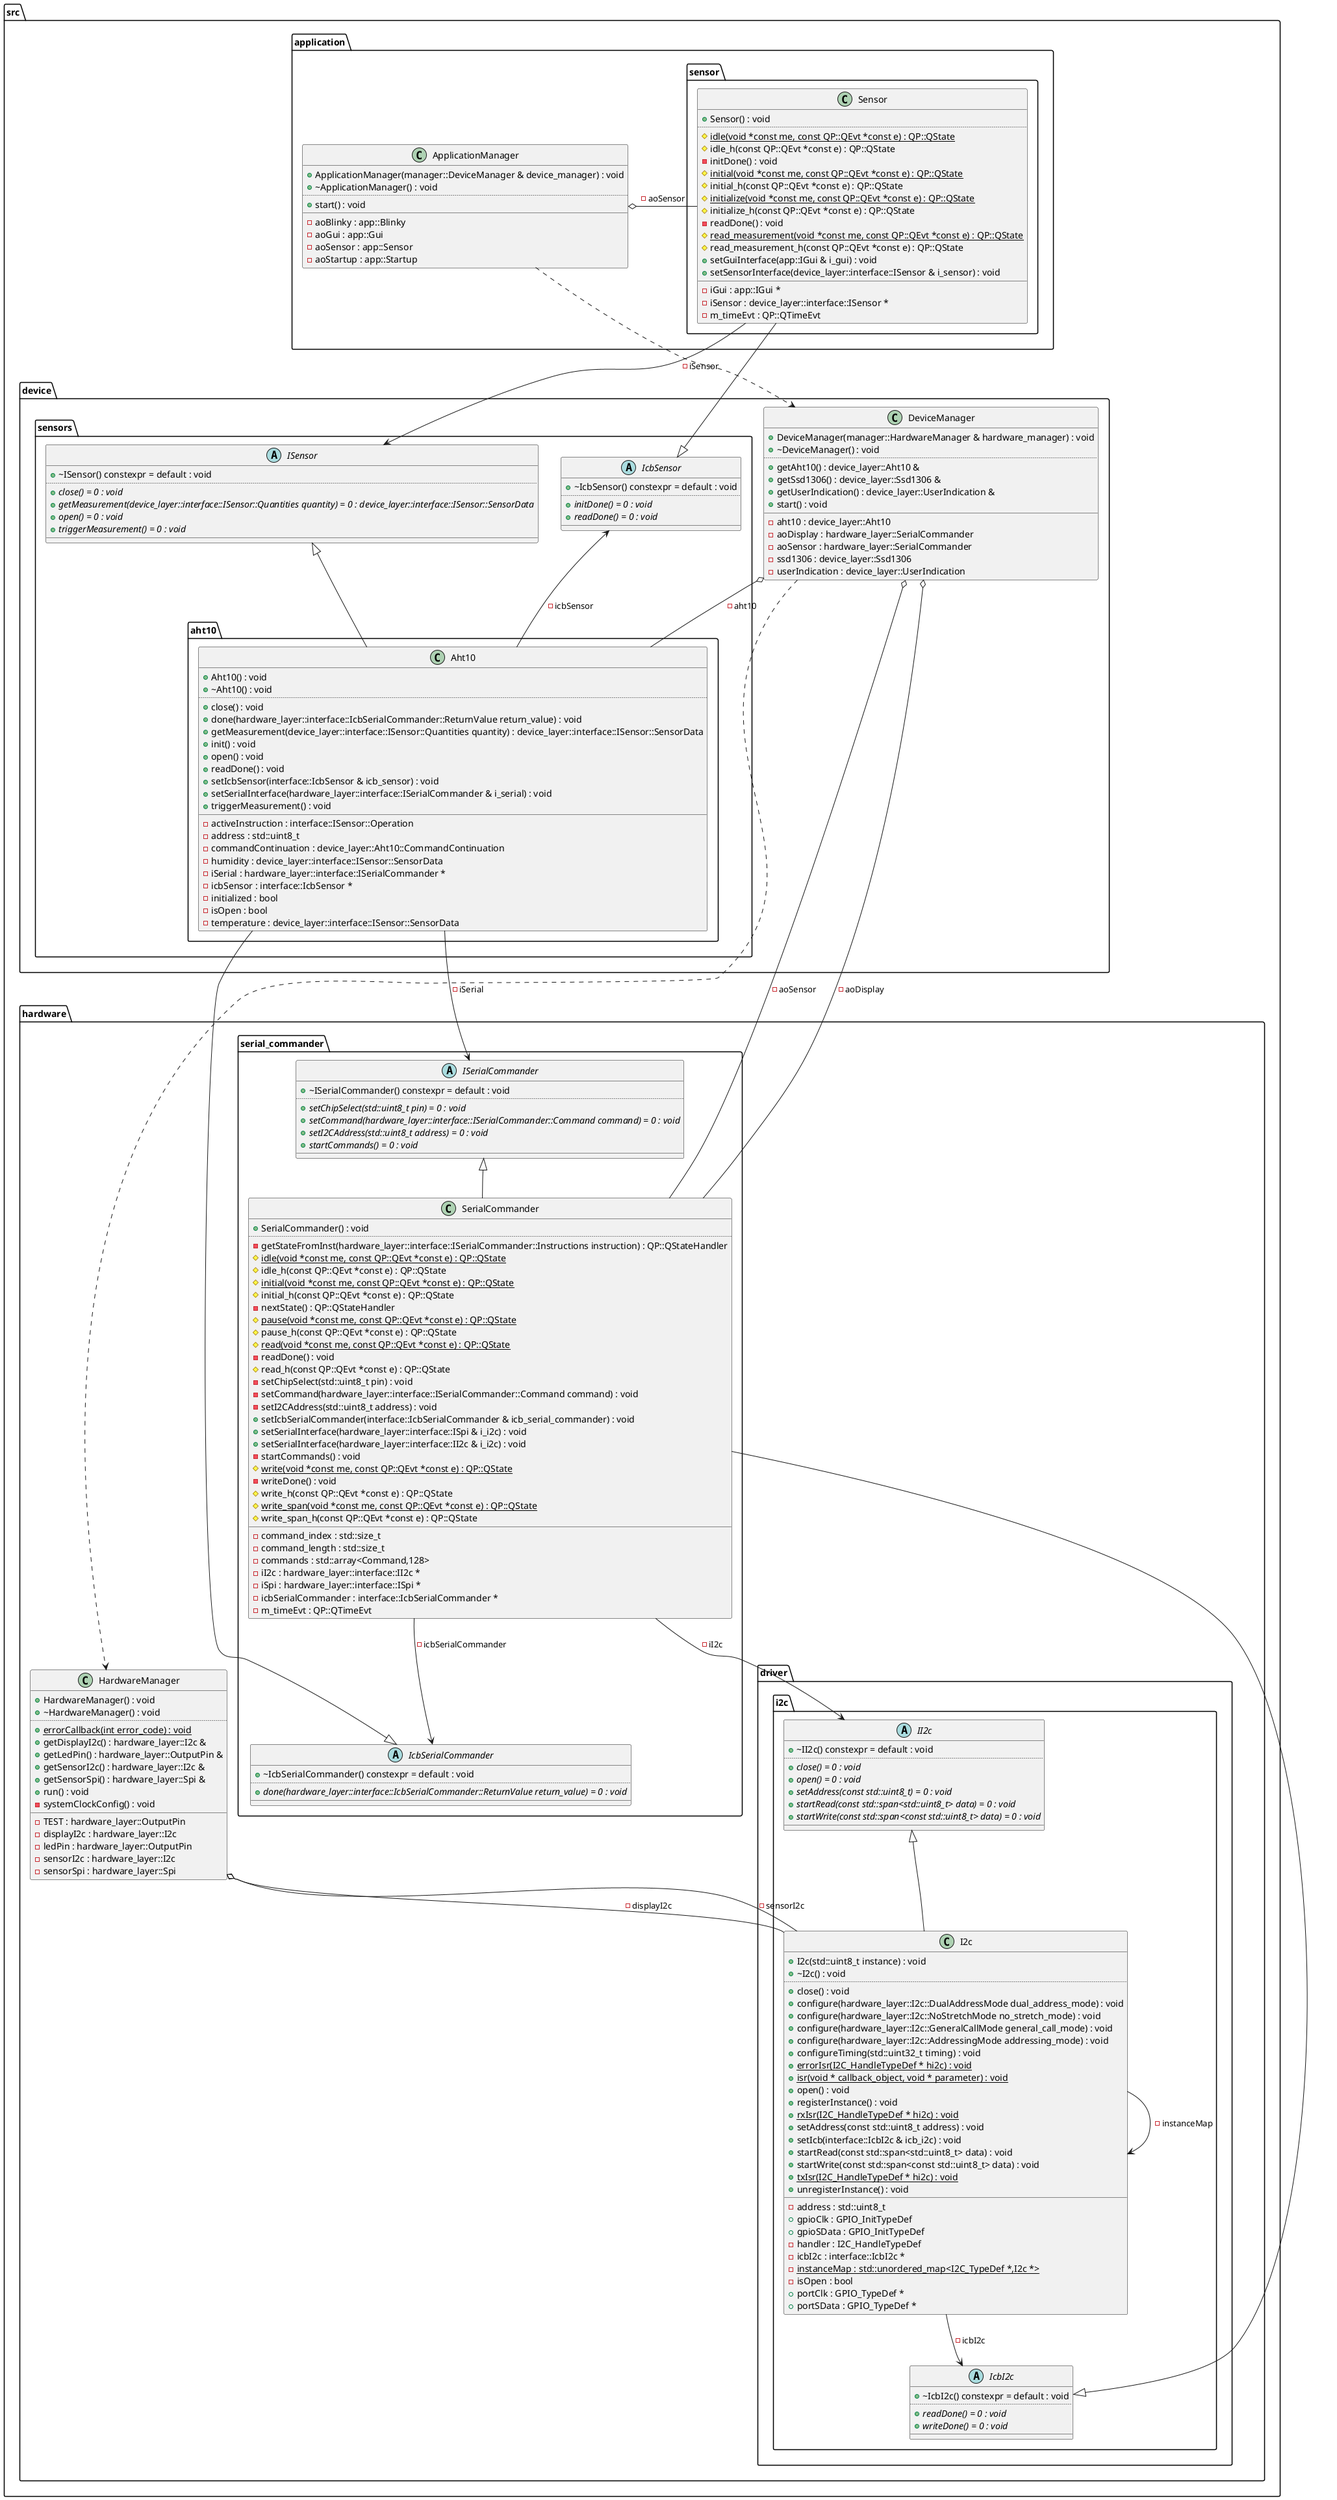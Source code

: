 @startuml
package [src] as C_0011100957978370531577 {
package [device] as C_0006694467202503346707 {
package [sensors] as C_0008002442099408640964 {
abstract "ISensor" as C_0009346279371554902746
abstract C_0009346279371554902746 {
+~ISensor() constexpr = default : void
..
{abstract} +close() = 0 : void
{abstract} +getMeasurement(device_layer::interface::ISensor::Quantities quantity) = 0 : device_layer::interface::ISensor::SensorData
{abstract} +open() = 0 : void
{abstract} +triggerMeasurement() = 0 : void
__
}
abstract "IcbSensor" as C_0005275836689281178162
abstract C_0005275836689281178162 {
+~IcbSensor() constexpr = default : void
..
{abstract} +initDone() = 0 : void
{abstract} +readDone() = 0 : void
__
}
package [aht10] as C_0000220586222809802987 {
class "Aht10" as C_0005532910924077348494
class C_0005532910924077348494 {
+Aht10() : void
+~Aht10() : void
..
+close() : void
+done(hardware_layer::interface::IcbSerialCommander::ReturnValue return_value) : void
+getMeasurement(device_layer::interface::ISensor::Quantities quantity) : device_layer::interface::ISensor::SensorData
+init() : void
+open() : void
+readDone() : void
+setIcbSensor(interface::IcbSensor & icb_sensor) : void
+setSerialInterface(hardware_layer::interface::ISerialCommander & i_serial) : void
+triggerMeasurement() : void
__
-activeInstruction : interface::ISensor::Operation
-address : std::uint8_t
-commandContinuation : device_layer::Aht10::CommandContinuation
-humidity : device_layer::interface::ISensor::SensorData
-iSerial : hardware_layer::interface::ISerialCommander *
-icbSensor : interface::IcbSensor *
-initialized : bool
-isOpen : bool
-temperature : device_layer::interface::ISensor::SensorData
}
}
}
class "DeviceManager" as C_0013863018875624683104
class C_0013863018875624683104 {
+DeviceManager(manager::HardwareManager & hardware_manager) : void
+~DeviceManager() : void
..
+getAht10() : device_layer::Aht10 &
+getSsd1306() : device_layer::Ssd1306 &
+getUserIndication() : device_layer::UserIndication &
+start() : void
__
-aht10 : device_layer::Aht10
-aoDisplay : hardware_layer::SerialCommander
-aoSensor : hardware_layer::SerialCommander
-ssd1306 : device_layer::Ssd1306
-userIndication : device_layer::UserIndication
}
}
package [application] as C_0007250404570915629403 {
package [sensor] as C_0016058708233006242418 {
class "Sensor" as C_0015178894446977333668
class C_0015178894446977333668 {
+Sensor() : void
..
{static} #idle(void *const me, const QP::QEvt *const e) : QP::QState
#idle_h(const QP::QEvt *const e) : QP::QState
-initDone() : void
{static} #initial(void *const me, const QP::QEvt *const e) : QP::QState
#initial_h(const QP::QEvt *const e) : QP::QState
{static} #initialize(void *const me, const QP::QEvt *const e) : QP::QState
#initialize_h(const QP::QEvt *const e) : QP::QState
-readDone() : void
{static} #read_measurement(void *const me, const QP::QEvt *const e) : QP::QState
#read_measurement_h(const QP::QEvt *const e) : QP::QState
+setGuiInterface(app::IGui & i_gui) : void
+setSensorInterface(device_layer::interface::ISensor & i_sensor) : void
__
-iGui : app::IGui *
-iSensor : device_layer::interface::ISensor *
-m_timeEvt : QP::QTimeEvt
}
}
class "ApplicationManager" as C_0013307138085226643557
class C_0013307138085226643557 {
+ApplicationManager(manager::DeviceManager & device_manager) : void
+~ApplicationManager() : void
..
+start() : void
__
-aoBlinky : app::Blinky
-aoGui : app::Gui
-aoSensor : app::Sensor
-aoStartup : app::Startup
}
}
package [hardware] as C_0018294288599492866740 {
package [driver] as C_0010413016684820122153 {
package [i2c] as C_0003514875363464416490 {
abstract "II2c" as C_0001955225274653391297
abstract C_0001955225274653391297 {
+~II2c() constexpr = default : void
..
{abstract} +close() = 0 : void
{abstract} +open() = 0 : void
{abstract} +setAddress(const std::uint8_t) = 0 : void
{abstract} +startRead(const std::span<std::uint8_t> data) = 0 : void
{abstract} +startWrite(const std::span<const std::uint8_t> data) = 0 : void
__
}
abstract "IcbI2c" as C_0001043120281719416176
abstract C_0001043120281719416176 {
+~IcbI2c() constexpr = default : void
..
{abstract} +readDone() = 0 : void
{abstract} +writeDone() = 0 : void
__
}
class "I2c" as C_0000102306443127453571
class C_0000102306443127453571 {
+I2c(std::uint8_t instance) : void
+~I2c() : void
..
+close() : void
+configure(hardware_layer::I2c::DualAddressMode dual_address_mode) : void
+configure(hardware_layer::I2c::NoStretchMode no_stretch_mode) : void
+configure(hardware_layer::I2c::GeneralCallMode general_call_mode) : void
+configure(hardware_layer::I2c::AddressingMode addressing_mode) : void
+configureTiming(std::uint32_t timing) : void
{static} +errorIsr(I2C_HandleTypeDef * hi2c) : void
{static} +isr(void * callback_object, void * parameter) : void
+open() : void
+registerInstance() : void
{static} +rxIsr(I2C_HandleTypeDef * hi2c) : void
+setAddress(const std::uint8_t address) : void
+setIcb(interface::IcbI2c & icb_i2c) : void
+startRead(const std::span<std::uint8_t> data) : void
+startWrite(const std::span<const std::uint8_t> data) : void
{static} +txIsr(I2C_HandleTypeDef * hi2c) : void
+unregisterInstance() : void
__
-address : std::uint8_t
+gpioClk : GPIO_InitTypeDef
+gpioSData : GPIO_InitTypeDef
-handler : I2C_HandleTypeDef
-icbI2c : interface::IcbI2c *
{static} -instanceMap : std::unordered_map<I2C_TypeDef *,I2c *>
-isOpen : bool
+portClk : GPIO_TypeDef *
+portSData : GPIO_TypeDef *
}
}
}
class "HardwareManager" as C_0013820397576961944853
class C_0013820397576961944853 {
+HardwareManager() : void
+~HardwareManager() : void
..
{static} +errorCallback(int error_code) : void
+getDisplayI2c() : hardware_layer::I2c &
+getLedPin() : hardware_layer::OutputPin &
+getSensorI2c() : hardware_layer::I2c &
+getSensorSpi() : hardware_layer::Spi &
+run() : void
-systemClockConfig() : void
__
-TEST : hardware_layer::OutputPin
-displayI2c : hardware_layer::I2c
-ledPin : hardware_layer::OutputPin
-sensorI2c : hardware_layer::I2c
-sensorSpi : hardware_layer::Spi
}
package [serial_commander] as C_0016115113449937623462 {
abstract "ISerialCommander" as C_0012909992160874174612
abstract C_0012909992160874174612 {
+~ISerialCommander() constexpr = default : void
..
{abstract} +setChipSelect(std::uint8_t pin) = 0 : void
{abstract} +setCommand(hardware_layer::interface::ISerialCommander::Command command) = 0 : void
{abstract} +setI2CAddress(std::uint8_t address) = 0 : void
{abstract} +startCommands() = 0 : void
__
}
abstract "IcbSerialCommander" as C_0006717726296434081648
abstract C_0006717726296434081648 {
+~IcbSerialCommander() constexpr = default : void
..
{abstract} +done(hardware_layer::interface::IcbSerialCommander::ReturnValue return_value) = 0 : void
__
}
class "SerialCommander" as C_0012458789690594031884
class C_0012458789690594031884 {
+SerialCommander() : void
..
-getStateFromInst(hardware_layer::interface::ISerialCommander::Instructions instruction) : QP::QStateHandler
{static} #idle(void *const me, const QP::QEvt *const e) : QP::QState
#idle_h(const QP::QEvt *const e) : QP::QState
{static} #initial(void *const me, const QP::QEvt *const e) : QP::QState
#initial_h(const QP::QEvt *const e) : QP::QState
-nextState() : QP::QStateHandler
{static} #pause(void *const me, const QP::QEvt *const e) : QP::QState
#pause_h(const QP::QEvt *const e) : QP::QState
{static} #read(void *const me, const QP::QEvt *const e) : QP::QState
-readDone() : void
#read_h(const QP::QEvt *const e) : QP::QState
-setChipSelect(std::uint8_t pin) : void
-setCommand(hardware_layer::interface::ISerialCommander::Command command) : void
-setI2CAddress(std::uint8_t address) : void
+setIcbSerialCommander(interface::IcbSerialCommander & icb_serial_commander) : void
+setSerialInterface(hardware_layer::interface::ISpi & i_i2c) : void
+setSerialInterface(hardware_layer::interface::II2c & i_i2c) : void
-startCommands() : void
{static} #write(void *const me, const QP::QEvt *const e) : QP::QState
-writeDone() : void
#write_h(const QP::QEvt *const e) : QP::QState
{static} #write_span(void *const me, const QP::QEvt *const e) : QP::QState
#write_span_h(const QP::QEvt *const e) : QP::QState
__
-command_index : std::size_t
-command_length : std::size_t
-commands : std::array<Command,128>
-iI2c : hardware_layer::interface::II2c *
-iSpi : hardware_layer::interface::ISpi *
-icbSerialCommander : interface::IcbSerialCommander *
-m_timeEvt : QP::QTimeEvt
}
}
}
}
C_0005532910924077348494 --> C_0012909992160874174612 : -iSerial
C_0005532910924077348494 --> C_0005275836689281178162 : -icbSensor
C_0009346279371554902746 <|-- C_0005532910924077348494
C_0006717726296434081648 <|-- C_0005532910924077348494
C_0013863018875624683104 ..> C_0013820397576961944853
C_0013863018875624683104 o-- C_0012458789690594031884 : -aoSensor
C_0013863018875624683104 o-- C_0012458789690594031884 : -aoDisplay
C_0013863018875624683104 o-- C_0005532910924077348494 : -aht10
C_0015178894446977333668 --> C_0009346279371554902746 : -iSensor
C_0005275836689281178162 <|-- C_0015178894446977333668
C_0013307138085226643557 ..> C_0013863018875624683104
C_0013307138085226643557 o-- C_0015178894446977333668 : -aoSensor
C_0000102306443127453571 --> C_0001043120281719416176 : -icbI2c
C_0000102306443127453571 --> C_0000102306443127453571 : -instanceMap
C_0001955225274653391297 <|-- C_0000102306443127453571
C_0013820397576961944853 o-- C_0000102306443127453571 : -sensorI2c
C_0013820397576961944853 o-- C_0000102306443127453571 : -displayI2c
C_0012458789690594031884 --> C_0006717726296434081648 : -icbSerialCommander
C_0012458789690594031884 --> C_0001955225274653391297 : -iI2c
C_0012909992160874174612 <|-- C_0012458789690594031884
C_0001043120281719416176 <|-- C_0012458789690594031884
C_0005532910924077348494 -[hidden]up- C_0009346279371554902746
C_0005532910924077348494 -[hidden]up- C_0005275836689281178162
C_0005532910924077348494 -[hidden]down- C_0012909992160874174612
C_0005532910924077348494 -[hidden]down- C_0006717726296434081648
C_0000102306443127453571 -[hidden]up- C_0001955225274653391297
C_0000102306443127453571 -[hidden]up- C_0001043120281719416176
C_0012458789690594031884 -[hidden]up- C_0012909992160874174612
C_0012458789690594031884 -[hidden]up- C_0006717726296434081648
C_0012458789690594031884 -[hidden]down- C_0001955225274653391297
C_0012458789690594031884 -[hidden]down- C_0001043120281719416176
C_0013307138085226643557 -[hidden]down- C_0013863018875624683104
C_0013307138085226643557 -[hidden]right- C_0015178894446977333668
C_0013820397576961944853 -[hidden]right- C_0001955225274653391297
C_0013820397576961944853 -[hidden]right- C_0001043120281719416176
C_0013820397576961944853 -[hidden]right- C_0000102306443127453571

'Generated with clang-uml, version 0.6.0
'LLVM version Ubuntu clang version 15.0.7
@enduml
